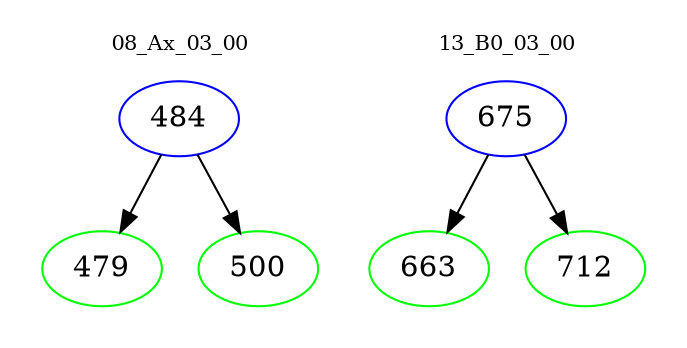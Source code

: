digraph{
subgraph cluster_0 {
color = white
label = "08_Ax_03_00";
fontsize=10;
T0_484 [label="484", color="blue"]
T0_484 -> T0_479 [color="black"]
T0_479 [label="479", color="green"]
T0_484 -> T0_500 [color="black"]
T0_500 [label="500", color="green"]
}
subgraph cluster_1 {
color = white
label = "13_B0_03_00";
fontsize=10;
T1_675 [label="675", color="blue"]
T1_675 -> T1_663 [color="black"]
T1_663 [label="663", color="green"]
T1_675 -> T1_712 [color="black"]
T1_712 [label="712", color="green"]
}
}
